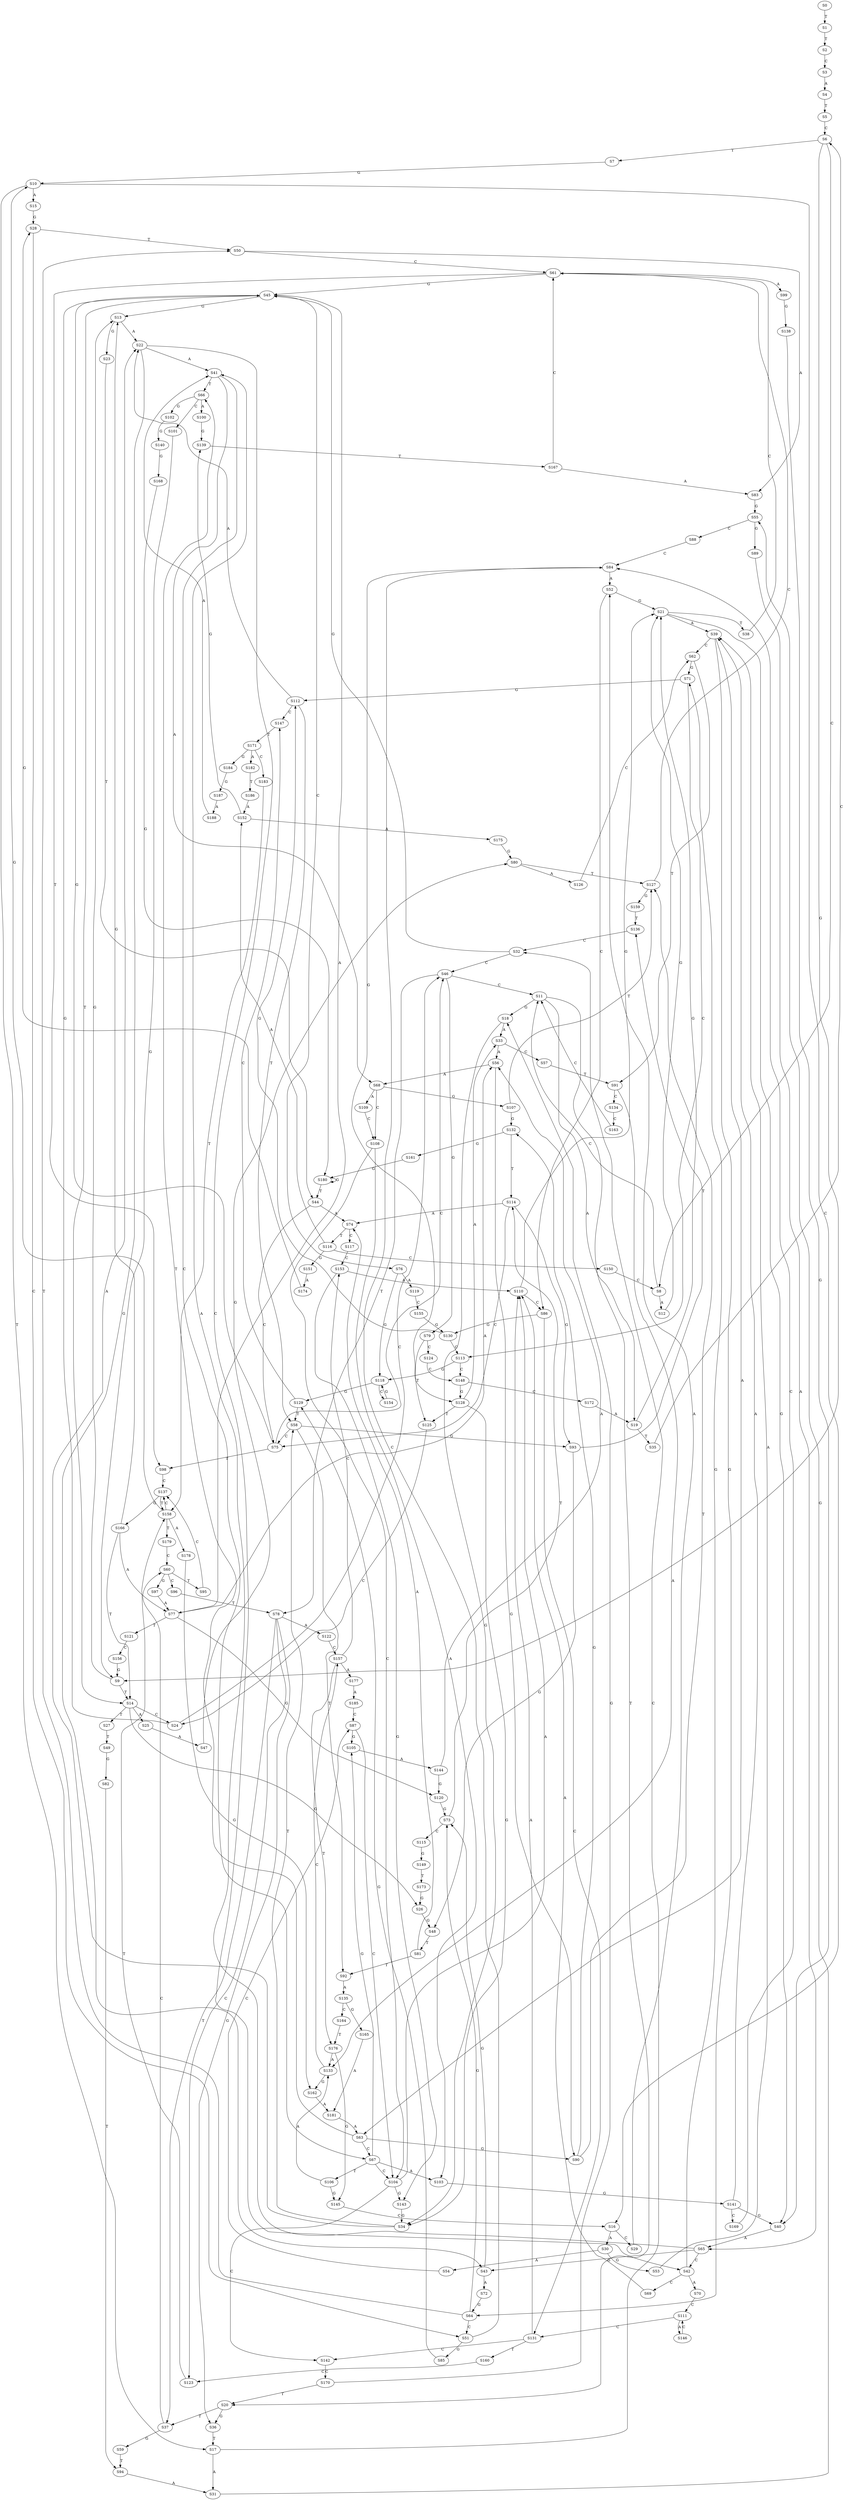 strict digraph  {
	S0 -> S1 [ label = T ];
	S1 -> S2 [ label = T ];
	S2 -> S3 [ label = C ];
	S3 -> S4 [ label = A ];
	S4 -> S5 [ label = T ];
	S5 -> S6 [ label = C ];
	S6 -> S7 [ label = T ];
	S6 -> S8 [ label = C ];
	S6 -> S9 [ label = G ];
	S7 -> S10 [ label = G ];
	S8 -> S11 [ label = C ];
	S8 -> S12 [ label = A ];
	S9 -> S13 [ label = G ];
	S9 -> S14 [ label = T ];
	S10 -> S15 [ label = A ];
	S10 -> S16 [ label = C ];
	S10 -> S17 [ label = T ];
	S11 -> S18 [ label = G ];
	S11 -> S19 [ label = A ];
	S11 -> S20 [ label = T ];
	S12 -> S21 [ label = G ];
	S13 -> S22 [ label = A ];
	S13 -> S23 [ label = G ];
	S14 -> S24 [ label = C ];
	S14 -> S25 [ label = A ];
	S14 -> S26 [ label = G ];
	S14 -> S27 [ label = T ];
	S15 -> S28 [ label = G ];
	S16 -> S29 [ label = C ];
	S16 -> S30 [ label = A ];
	S17 -> S31 [ label = A ];
	S17 -> S32 [ label = C ];
	S18 -> S33 [ label = A ];
	S18 -> S34 [ label = G ];
	S19 -> S35 [ label = T ];
	S19 -> S21 [ label = G ];
	S20 -> S36 [ label = G ];
	S20 -> S37 [ label = T ];
	S21 -> S38 [ label = T ];
	S21 -> S39 [ label = A ];
	S21 -> S40 [ label = G ];
	S22 -> S41 [ label = A ];
	S22 -> S42 [ label = C ];
	S22 -> S43 [ label = G ];
	S23 -> S44 [ label = T ];
	S24 -> S45 [ label = G ];
	S24 -> S46 [ label = C ];
	S25 -> S47 [ label = A ];
	S26 -> S48 [ label = G ];
	S27 -> S49 [ label = T ];
	S28 -> S50 [ label = T ];
	S28 -> S51 [ label = C ];
	S29 -> S52 [ label = A ];
	S30 -> S53 [ label = G ];
	S30 -> S54 [ label = A ];
	S31 -> S55 [ label = G ];
	S32 -> S45 [ label = G ];
	S32 -> S46 [ label = C ];
	S33 -> S56 [ label = A ];
	S33 -> S57 [ label = C ];
	S34 -> S22 [ label = A ];
	S34 -> S58 [ label = T ];
	S35 -> S6 [ label = C ];
	S36 -> S17 [ label = T ];
	S37 -> S59 [ label = G ];
	S37 -> S60 [ label = C ];
	S38 -> S61 [ label = C ];
	S39 -> S62 [ label = C ];
	S39 -> S63 [ label = A ];
	S39 -> S64 [ label = G ];
	S40 -> S65 [ label = A ];
	S41 -> S66 [ label = T ];
	S41 -> S67 [ label = C ];
	S41 -> S68 [ label = A ];
	S42 -> S69 [ label = C ];
	S42 -> S70 [ label = A ];
	S42 -> S71 [ label = G ];
	S43 -> S72 [ label = A ];
	S43 -> S73 [ label = G ];
	S44 -> S74 [ label = A ];
	S44 -> S75 [ label = C ];
	S45 -> S13 [ label = G ];
	S45 -> S14 [ label = T ];
	S45 -> S76 [ label = C ];
	S45 -> S77 [ label = A ];
	S46 -> S78 [ label = T ];
	S46 -> S11 [ label = C ];
	S46 -> S79 [ label = G ];
	S47 -> S80 [ label = G ];
	S48 -> S81 [ label = T ];
	S49 -> S82 [ label = G ];
	S50 -> S83 [ label = A ];
	S50 -> S61 [ label = C ];
	S51 -> S84 [ label = C ];
	S51 -> S85 [ label = G ];
	S52 -> S21 [ label = G ];
	S52 -> S86 [ label = C ];
	S53 -> S39 [ label = A ];
	S54 -> S87 [ label = C ];
	S55 -> S88 [ label = C ];
	S55 -> S89 [ label = G ];
	S56 -> S68 [ label = A ];
	S56 -> S90 [ label = G ];
	S57 -> S91 [ label = T ];
	S58 -> S92 [ label = T ];
	S58 -> S75 [ label = C ];
	S58 -> S93 [ label = G ];
	S59 -> S94 [ label = T ];
	S60 -> S95 [ label = T ];
	S60 -> S96 [ label = C ];
	S60 -> S97 [ label = G ];
	S61 -> S98 [ label = T ];
	S61 -> S45 [ label = G ];
	S61 -> S99 [ label = A ];
	S62 -> S71 [ label = G ];
	S62 -> S91 [ label = T ];
	S63 -> S66 [ label = T ];
	S63 -> S67 [ label = C ];
	S63 -> S90 [ label = G ];
	S64 -> S50 [ label = T ];
	S64 -> S51 [ label = C ];
	S64 -> S73 [ label = G ];
	S65 -> S41 [ label = A ];
	S65 -> S42 [ label = C ];
	S65 -> S43 [ label = G ];
	S66 -> S100 [ label = A ];
	S66 -> S101 [ label = C ];
	S66 -> S102 [ label = G ];
	S67 -> S103 [ label = A ];
	S67 -> S104 [ label = C ];
	S67 -> S105 [ label = G ];
	S67 -> S106 [ label = T ];
	S68 -> S107 [ label = G ];
	S68 -> S108 [ label = C ];
	S68 -> S109 [ label = A ];
	S69 -> S110 [ label = A ];
	S70 -> S111 [ label = C ];
	S71 -> S112 [ label = G ];
	S71 -> S113 [ label = C ];
	S72 -> S64 [ label = G ];
	S73 -> S114 [ label = T ];
	S73 -> S115 [ label = C ];
	S74 -> S116 [ label = T ];
	S74 -> S117 [ label = C ];
	S75 -> S46 [ label = C ];
	S75 -> S45 [ label = G ];
	S75 -> S98 [ label = T ];
	S76 -> S118 [ label = G ];
	S76 -> S119 [ label = A ];
	S77 -> S56 [ label = A ];
	S77 -> S120 [ label = G ];
	S77 -> S121 [ label = T ];
	S78 -> S122 [ label = A ];
	S78 -> S123 [ label = C ];
	S78 -> S37 [ label = T ];
	S78 -> S36 [ label = G ];
	S79 -> S124 [ label = C ];
	S79 -> S125 [ label = T ];
	S80 -> S126 [ label = A ];
	S80 -> S127 [ label = T ];
	S81 -> S74 [ label = A ];
	S81 -> S92 [ label = T ];
	S82 -> S94 [ label = T ];
	S83 -> S55 [ label = G ];
	S84 -> S128 [ label = G ];
	S84 -> S52 [ label = A ];
	S85 -> S129 [ label = G ];
	S86 -> S130 [ label = G ];
	S86 -> S131 [ label = C ];
	S87 -> S104 [ label = C ];
	S87 -> S105 [ label = G ];
	S88 -> S84 [ label = C ];
	S89 -> S65 [ label = A ];
	S90 -> S127 [ label = T ];
	S90 -> S132 [ label = G ];
	S91 -> S133 [ label = A ];
	S91 -> S134 [ label = C ];
	S92 -> S135 [ label = A ];
	S93 -> S136 [ label = T ];
	S93 -> S48 [ label = G ];
	S94 -> S31 [ label = A ];
	S95 -> S137 [ label = C ];
	S96 -> S78 [ label = T ];
	S97 -> S77 [ label = A ];
	S98 -> S137 [ label = C ];
	S99 -> S138 [ label = G ];
	S100 -> S139 [ label = G ];
	S101 -> S9 [ label = G ];
	S102 -> S140 [ label = G ];
	S103 -> S141 [ label = G ];
	S104 -> S142 [ label = C ];
	S104 -> S110 [ label = A ];
	S104 -> S143 [ label = G ];
	S105 -> S144 [ label = A ];
	S106 -> S145 [ label = G ];
	S106 -> S133 [ label = A ];
	S107 -> S127 [ label = T ];
	S107 -> S132 [ label = G ];
	S108 -> S104 [ label = C ];
	S108 -> S103 [ label = A ];
	S109 -> S108 [ label = C ];
	S110 -> S21 [ label = G ];
	S110 -> S86 [ label = C ];
	S111 -> S131 [ label = C ];
	S111 -> S146 [ label = A ];
	S112 -> S147 [ label = C ];
	S112 -> S22 [ label = A ];
	S112 -> S58 [ label = T ];
	S113 -> S148 [ label = C ];
	S113 -> S118 [ label = G ];
	S114 -> S93 [ label = G ];
	S114 -> S75 [ label = C ];
	S114 -> S74 [ label = A ];
	S115 -> S149 [ label = G ];
	S116 -> S150 [ label = C ];
	S116 -> S151 [ label = G ];
	S116 -> S152 [ label = A ];
	S117 -> S153 [ label = C ];
	S118 -> S129 [ label = G ];
	S118 -> S154 [ label = C ];
	S119 -> S155 [ label = C ];
	S120 -> S73 [ label = G ];
	S121 -> S156 [ label = C ];
	S122 -> S157 [ label = C ];
	S123 -> S158 [ label = T ];
	S124 -> S148 [ label = C ];
	S125 -> S24 [ label = C ];
	S126 -> S62 [ label = C ];
	S127 -> S159 [ label = G ];
	S127 -> S61 [ label = C ];
	S128 -> S33 [ label = A ];
	S128 -> S125 [ label = T ];
	S128 -> S34 [ label = G ];
	S129 -> S147 [ label = C ];
	S129 -> S58 [ label = T ];
	S130 -> S112 [ label = G ];
	S130 -> S113 [ label = C ];
	S131 -> S160 [ label = T ];
	S131 -> S142 [ label = C ];
	S131 -> S110 [ label = A ];
	S132 -> S161 [ label = G ];
	S132 -> S114 [ label = T ];
	S133 -> S162 [ label = G ];
	S133 -> S157 [ label = C ];
	S134 -> S163 [ label = C ];
	S135 -> S164 [ label = C ];
	S135 -> S165 [ label = G ];
	S136 -> S32 [ label = C ];
	S137 -> S158 [ label = T ];
	S137 -> S166 [ label = G ];
	S138 -> S40 [ label = G ];
	S139 -> S167 [ label = T ];
	S140 -> S168 [ label = G ];
	S141 -> S40 [ label = G ];
	S141 -> S169 [ label = C ];
	S141 -> S39 [ label = A ];
	S142 -> S170 [ label = C ];
	S143 -> S34 [ label = G ];
	S144 -> S120 [ label = G ];
	S144 -> S56 [ label = A ];
	S145 -> S16 [ label = C ];
	S146 -> S111 [ label = C ];
	S147 -> S171 [ label = T ];
	S148 -> S172 [ label = C ];
	S148 -> S128 [ label = G ];
	S149 -> S173 [ label = T ];
	S150 -> S8 [ label = C ];
	S151 -> S174 [ label = A ];
	S152 -> S139 [ label = G ];
	S152 -> S175 [ label = A ];
	S153 -> S110 [ label = A ];
	S153 -> S143 [ label = G ];
	S154 -> S118 [ label = G ];
	S155 -> S130 [ label = G ];
	S156 -> S9 [ label = G ];
	S157 -> S153 [ label = C ];
	S157 -> S176 [ label = T ];
	S157 -> S177 [ label = A ];
	S158 -> S10 [ label = G ];
	S158 -> S137 [ label = C ];
	S158 -> S178 [ label = A ];
	S158 -> S179 [ label = T ];
	S159 -> S136 [ label = T ];
	S160 -> S123 [ label = C ];
	S161 -> S180 [ label = G ];
	S162 -> S181 [ label = A ];
	S163 -> S11 [ label = C ];
	S164 -> S176 [ label = T ];
	S165 -> S181 [ label = A ];
	S166 -> S77 [ label = A ];
	S166 -> S13 [ label = G ];
	S166 -> S14 [ label = T ];
	S167 -> S61 [ label = C ];
	S167 -> S83 [ label = A ];
	S168 -> S180 [ label = G ];
	S169 -> S84 [ label = C ];
	S170 -> S18 [ label = G ];
	S170 -> S20 [ label = T ];
	S171 -> S182 [ label = A ];
	S171 -> S183 [ label = C ];
	S171 -> S184 [ label = G ];
	S172 -> S19 [ label = A ];
	S173 -> S26 [ label = G ];
	S174 -> S28 [ label = G ];
	S175 -> S80 [ label = G ];
	S176 -> S133 [ label = A ];
	S176 -> S145 [ label = G ];
	S177 -> S185 [ label = A ];
	S178 -> S162 [ label = G ];
	S179 -> S60 [ label = C ];
	S180 -> S44 [ label = T ];
	S180 -> S180 [ label = G ];
	S181 -> S63 [ label = A ];
	S182 -> S186 [ label = T ];
	S183 -> S158 [ label = T ];
	S184 -> S187 [ label = G ];
	S185 -> S87 [ label = C ];
	S186 -> S152 [ label = A ];
	S187 -> S188 [ label = A ];
	S188 -> S41 [ label = A ];
}
